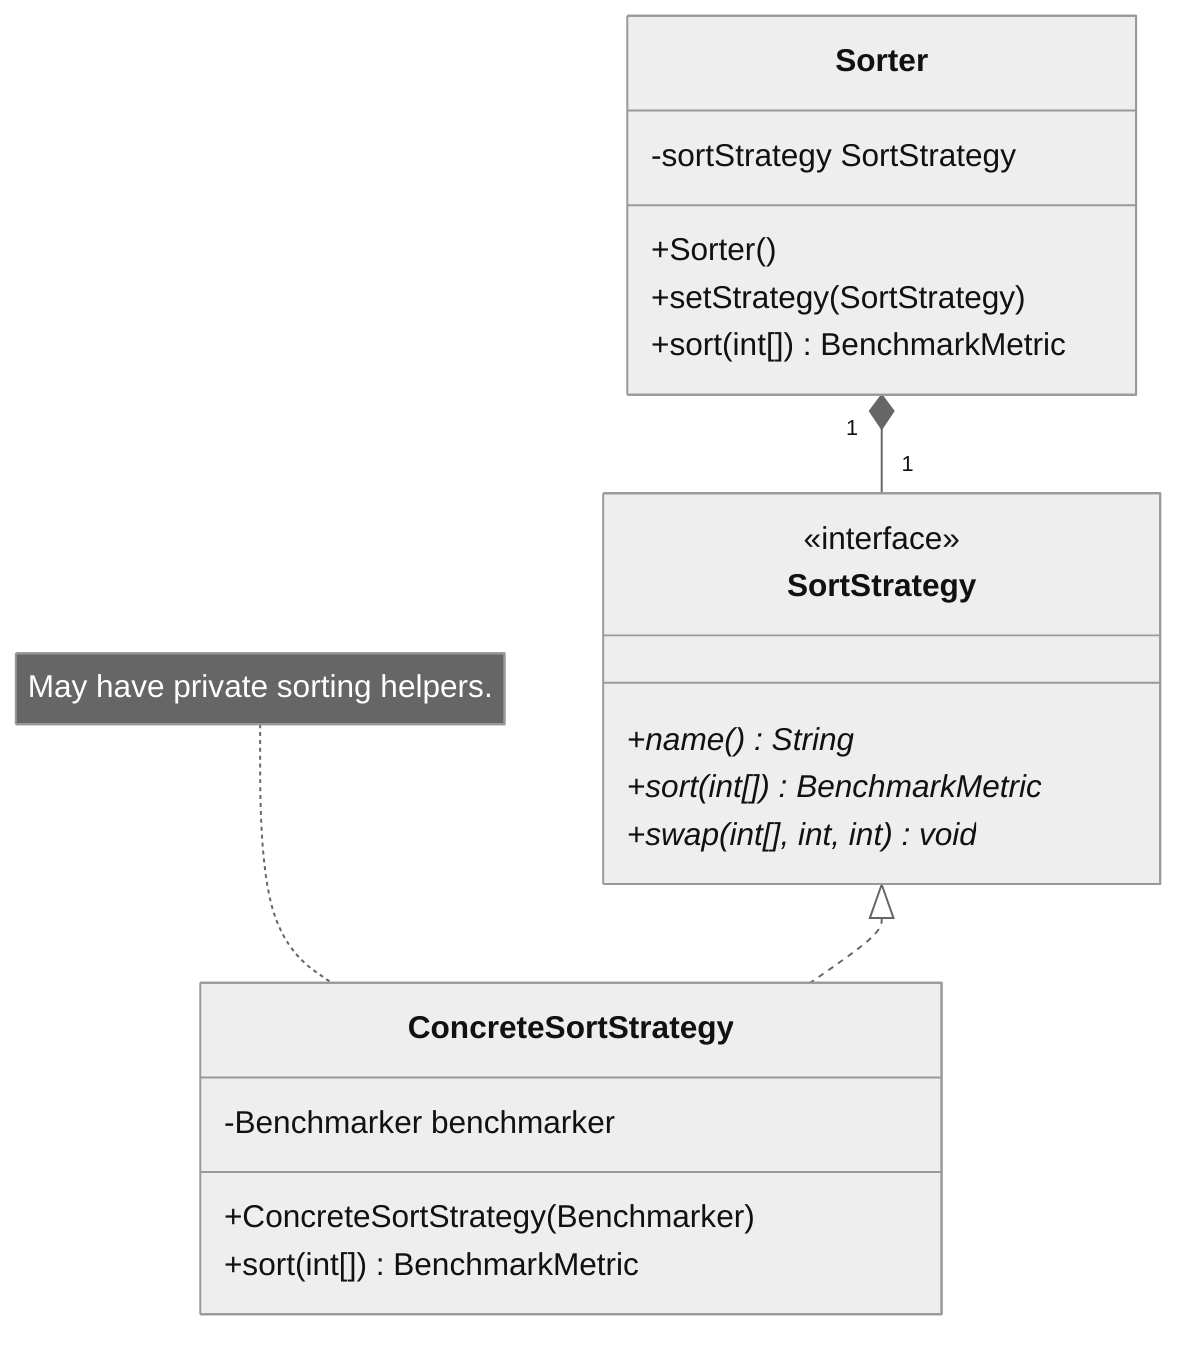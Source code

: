 %%{init: {'theme':'neutral'}}%%
classDiagram

    class Sorter {
        -sortStrategy SortStrategy
        +Sorter()
        +setStrategy(SortStrategy)
        +sort(int[]) BenchmarkMetric
    }

    class SortStrategy {
        <<interface>>
        +name()* String
        +sort(int[])* BenchmarkMetric
        +swap(int[], int, int)* void
    }

    class ConcreteSortStrategy {
        -Benchmarker benchmarker
        +ConcreteSortStrategy(Benchmarker)
        +sort(int[]) BenchmarkMetric
    }

    note for ConcreteSortStrategy "May have private sorting helpers."
    Sorter "1" *-- "1" SortStrategy
    SortStrategy <|.. ConcreteSortStrategy